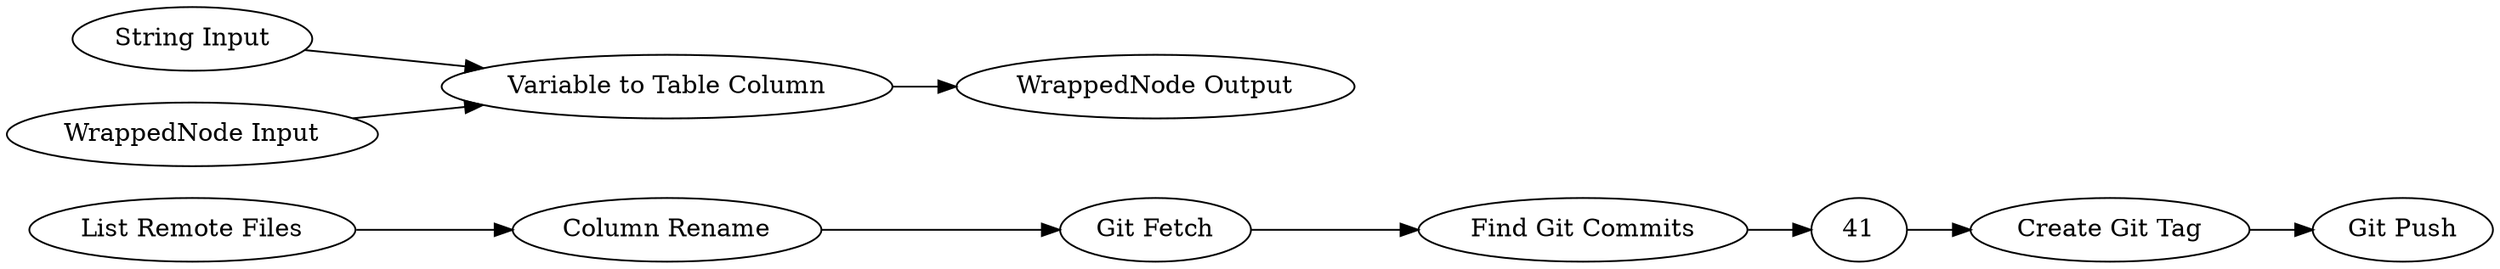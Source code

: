 digraph {
	4 [label="Find Git Commits"]
	9 [label="Create Git Tag"]
	21 [label="Git Push"]
	22 [label="Git Fetch"]
	32 [label="String Input"]
	33 [label="Variable to Table Column"]
	34 [label="WrappedNode Input"]
	35 [label="WrappedNode Output"]
	43 [label="List Remote Files"]
	44 [label="Column Rename"]
	32 -> 33
	33 -> 35
	34 -> 33
	4 -> 41
	9 -> 21
	22 -> 4
	41 -> 9
	43 -> 44
	44 -> 22
	rankdir=LR
}
